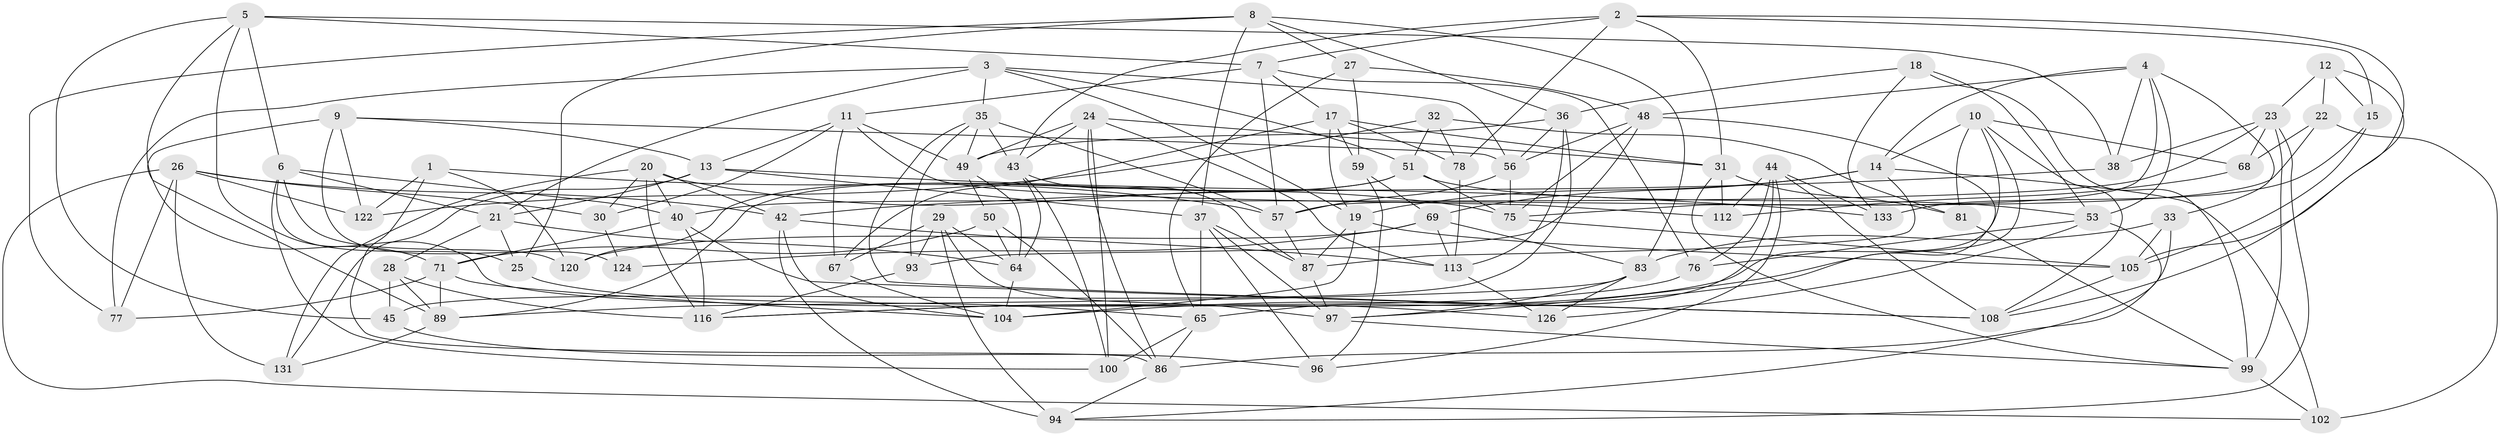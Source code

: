 // Generated by graph-tools (version 1.1) at 2025/52/02/27/25 19:52:28]
// undirected, 83 vertices, 215 edges
graph export_dot {
graph [start="1"]
  node [color=gray90,style=filled];
  1;
  2 [super="+110"];
  3 [super="+72"];
  4 [super="+54"];
  5 [super="+130"];
  6 [super="+129"];
  7 [super="+95"];
  8 [super="+16"];
  9 [super="+41"];
  10 [super="+80"];
  11 [super="+62"];
  12;
  13 [super="+101"];
  14 [super="+84"];
  15;
  17 [super="+34"];
  18;
  19 [super="+85"];
  20 [super="+70"];
  21 [super="+66"];
  22;
  23 [super="+52"];
  24 [super="+39"];
  25;
  26 [super="+55"];
  27;
  28;
  29 [super="+115"];
  30;
  31 [super="+90"];
  32;
  33;
  35 [super="+82"];
  36 [super="+46"];
  37 [super="+47"];
  38;
  40 [super="+61"];
  42 [super="+63"];
  43 [super="+88"];
  44 [super="+58"];
  45;
  48 [super="+73"];
  49 [super="+60"];
  50;
  51 [super="+74"];
  53 [super="+123"];
  56 [super="+111"];
  57 [super="+92"];
  59;
  64 [super="+103"];
  65 [super="+79"];
  67;
  68;
  69 [super="+91"];
  71 [super="+127"];
  75 [super="+125"];
  76;
  77;
  78;
  81;
  83 [super="+106"];
  86 [super="+119"];
  87 [super="+134"];
  89 [super="+109"];
  93;
  94 [super="+117"];
  96;
  97 [super="+98"];
  99 [super="+128"];
  100;
  102;
  104 [super="+107"];
  105 [super="+132"];
  108 [super="+121"];
  112;
  113 [super="+114"];
  116 [super="+118"];
  120;
  122;
  124;
  126;
  131;
  133;
  1 -- 122;
  1 -- 86;
  1 -- 57;
  1 -- 120;
  2 -- 15;
  2 -- 78;
  2 -- 7;
  2 -- 105;
  2 -- 43;
  2 -- 31;
  3 -- 19;
  3 -- 35;
  3 -- 51;
  3 -- 77;
  3 -- 21;
  3 -- 56;
  4 -- 33;
  4 -- 48;
  4 -- 14;
  4 -- 75;
  4 -- 38;
  4 -- 53;
  5 -- 38;
  5 -- 7;
  5 -- 71;
  5 -- 126;
  5 -- 45;
  5 -- 6;
  6 -- 120;
  6 -- 100;
  6 -- 40;
  6 -- 25;
  6 -- 21;
  7 -- 76;
  7 -- 57;
  7 -- 17;
  7 -- 11;
  8 -- 77;
  8 -- 36;
  8 -- 83;
  8 -- 25;
  8 -- 27;
  8 -- 37;
  9 -- 122;
  9 -- 124 [weight=2];
  9 -- 89;
  9 -- 56;
  9 -- 13;
  10 -- 108;
  10 -- 81;
  10 -- 104;
  10 -- 116;
  10 -- 68;
  10 -- 14;
  11 -- 67;
  11 -- 112;
  11 -- 49;
  11 -- 13;
  11 -- 30;
  12 -- 22;
  12 -- 15;
  12 -- 23;
  12 -- 108;
  13 -- 133;
  13 -- 37;
  13 -- 131;
  13 -- 21;
  14 -- 102;
  14 -- 69;
  14 -- 19;
  14 -- 87;
  15 -- 133;
  15 -- 105;
  17 -- 78;
  17 -- 59;
  17 -- 19;
  17 -- 67;
  17 -- 31;
  18 -- 133;
  18 -- 53;
  18 -- 99;
  18 -- 36;
  19 -- 104;
  19 -- 87;
  19 -- 105;
  20 -- 131;
  20 -- 75;
  20 -- 30;
  20 -- 116;
  20 -- 42;
  20 -- 40;
  21 -- 25;
  21 -- 28;
  21 -- 64;
  22 -- 102;
  22 -- 68;
  22 -- 57;
  23 -- 38;
  23 -- 68;
  23 -- 94;
  23 -- 99;
  23 -- 40;
  24 -- 49;
  24 -- 43;
  24 -- 100;
  24 -- 31;
  24 -- 113;
  24 -- 86;
  25 -- 65;
  26 -- 102;
  26 -- 77;
  26 -- 131;
  26 -- 30;
  26 -- 122;
  26 -- 42;
  27 -- 59;
  27 -- 65;
  27 -- 48;
  28 -- 116;
  28 -- 89;
  28 -- 45;
  29 -- 93;
  29 -- 64;
  29 -- 67;
  29 -- 97;
  29 -- 94 [weight=2];
  30 -- 124;
  31 -- 81;
  31 -- 99;
  31 -- 112;
  32 -- 81;
  32 -- 78;
  32 -- 51;
  32 -- 122;
  33 -- 105;
  33 -- 86;
  33 -- 83;
  35 -- 49;
  35 -- 93;
  35 -- 57;
  35 -- 108;
  35 -- 43;
  36 -- 113;
  36 -- 56;
  36 -- 49;
  36 -- 45;
  37 -- 96;
  37 -- 97;
  37 -- 65;
  37 -- 87;
  38 -- 42;
  40 -- 108;
  40 -- 116;
  40 -- 71;
  42 -- 104;
  42 -- 113;
  42 -- 94;
  43 -- 64;
  43 -- 100;
  43 -- 87;
  44 -- 65;
  44 -- 76;
  44 -- 112;
  44 -- 96;
  44 -- 133;
  44 -- 108;
  45 -- 96;
  48 -- 93;
  48 -- 75;
  48 -- 97;
  48 -- 56;
  49 -- 64;
  49 -- 50;
  50 -- 71;
  50 -- 86;
  50 -- 64;
  51 -- 75;
  51 -- 120;
  51 -- 53;
  51 -- 89;
  53 -- 94;
  53 -- 126;
  53 -- 76;
  56 -- 57;
  56 -- 75;
  57 -- 87;
  59 -- 96;
  59 -- 69;
  64 -- 104;
  65 -- 100;
  65 -- 86;
  67 -- 104;
  68 -- 112;
  69 -- 83;
  69 -- 113;
  69 -- 120;
  69 -- 124;
  71 -- 77;
  71 -- 104;
  71 -- 89;
  75 -- 105;
  76 -- 116;
  78 -- 113;
  81 -- 99;
  83 -- 97;
  83 -- 89;
  83 -- 126;
  86 -- 94;
  87 -- 97;
  89 -- 131;
  93 -- 116;
  97 -- 99;
  99 -- 102;
  105 -- 108;
  113 -- 126;
}
